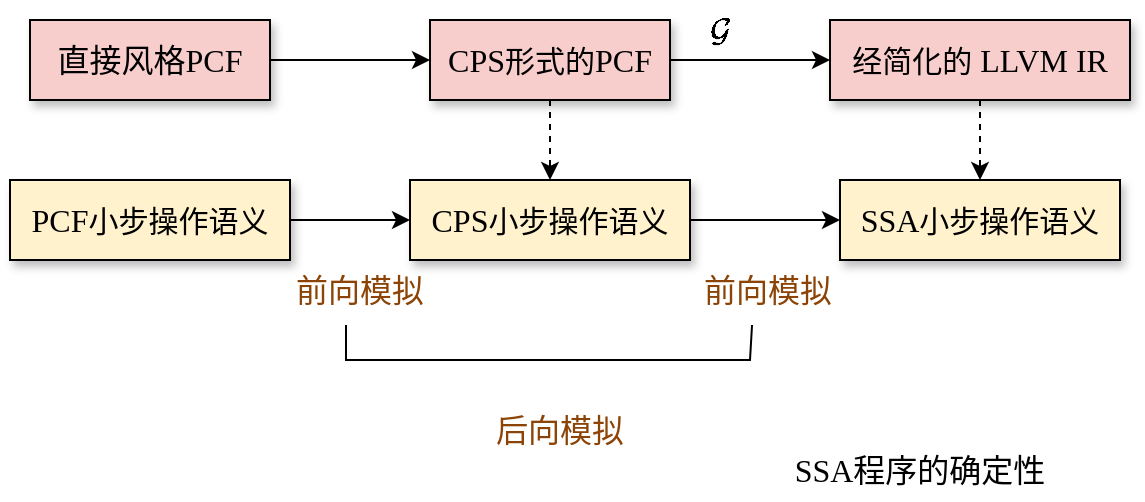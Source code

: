 <mxfile version="24.0.1" type="github">
  <diagram name="第 1 页" id="f0LWtHU86MRIjgofhs3M">
    <mxGraphModel dx="954" dy="606" grid="1" gridSize="10" guides="1" tooltips="1" connect="1" arrows="1" fold="1" page="1" pageScale="1" pageWidth="827" pageHeight="1169" math="1" shadow="0">
      <root>
        <mxCell id="0" />
        <mxCell id="1" parent="0" />
        <mxCell id="rINGqpwpdT1GQZHoOndp-1" value="" style="edgeStyle=orthogonalEdgeStyle;rounded=0;orthogonalLoop=1;jettySize=auto;html=1;fillColor=#f8cecc;strokeColor=#000000;" parent="1" source="rINGqpwpdT1GQZHoOndp-2" target="rINGqpwpdT1GQZHoOndp-3" edge="1">
          <mxGeometry relative="1" as="geometry" />
        </mxCell>
        <mxCell id="rINGqpwpdT1GQZHoOndp-20" value="" style="edgeStyle=orthogonalEdgeStyle;rounded=0;orthogonalLoop=1;jettySize=auto;html=1;dashed=1;" parent="1" source="rINGqpwpdT1GQZHoOndp-2" target="rINGqpwpdT1GQZHoOndp-19" edge="1">
          <mxGeometry relative="1" as="geometry" />
        </mxCell>
        <mxCell id="rINGqpwpdT1GQZHoOndp-2" value="&lt;span style=&quot;color: rgb(0, 0, 0); font-family: &amp;quot;Times New Roman&amp;quot;; font-size: 16px; font-style: normal; font-variant-ligatures: normal; font-variant-caps: normal; font-weight: 400; letter-spacing: normal; orphans: 2; text-align: center; text-indent: 0px; text-transform: none; widows: 2; word-spacing: 0px; -webkit-text-stroke-width: 0px; text-decoration-thickness: initial; text-decoration-style: initial; text-decoration-color: initial; float: none; display: inline !important;&quot;&gt;CPS&lt;/span&gt;&lt;span style=&quot;color: rgb(0, 0, 0); font-family: &amp;quot;Times New Roman&amp;quot;; font-style: normal; font-variant-ligatures: normal; font-variant-caps: normal; font-weight: 400; letter-spacing: normal; orphans: 2; text-align: center; text-indent: 0px; text-transform: none; widows: 2; word-spacing: 0px; -webkit-text-stroke-width: 0px; text-decoration-thickness: initial; text-decoration-style: initial; text-decoration-color: initial; float: none; display: inline !important;&quot;&gt;&lt;font style=&quot;font-size: 15px;&quot;&gt;形式的&lt;/font&gt;&lt;/span&gt;&lt;span style=&quot;color: rgb(0, 0, 0); font-family: &amp;quot;Times New Roman&amp;quot;; font-size: 16px; font-style: normal; font-variant-ligatures: normal; font-variant-caps: normal; font-weight: 400; letter-spacing: normal; orphans: 2; text-align: center; text-indent: 0px; text-transform: none; widows: 2; word-spacing: 0px; -webkit-text-stroke-width: 0px; text-decoration-thickness: initial; text-decoration-style: initial; text-decoration-color: initial; float: none; display: inline !important;&quot;&gt;PCF&lt;/span&gt;" style="rounded=0;whiteSpace=wrap;html=1;shadow=1;fillColor=#f8cecc;strokeColor=#000000;labelBackgroundColor=none;" parent="1" vertex="1">
          <mxGeometry x="280" y="220" width="120" height="40" as="geometry" />
        </mxCell>
        <mxCell id="rINGqpwpdT1GQZHoOndp-22" value="" style="edgeStyle=orthogonalEdgeStyle;rounded=0;orthogonalLoop=1;jettySize=auto;html=1;dashed=1;" parent="1" source="rINGqpwpdT1GQZHoOndp-3" target="rINGqpwpdT1GQZHoOndp-21" edge="1">
          <mxGeometry relative="1" as="geometry" />
        </mxCell>
        <mxCell id="rINGqpwpdT1GQZHoOndp-3" value="&lt;font face=&quot;Times New Roman&quot;&gt;&lt;font style=&quot;font-size: 15px;&quot;&gt;经简化的&lt;/font&gt;&lt;span style=&quot;font-size: 16px;&quot;&gt; LLVM IR&lt;/span&gt;&lt;/font&gt;" style="rounded=0;whiteSpace=wrap;html=1;shadow=1;fillColor=#f8cecc;strokeColor=#000000;labelBackgroundColor=none;" parent="1" vertex="1">
          <mxGeometry x="480" y="220" width="150" height="40" as="geometry" />
        </mxCell>
        <mxCell id="rINGqpwpdT1GQZHoOndp-4" value="&lt;font style=&quot;font-size: 16px;&quot; face=&quot;Times New Roman&quot;&gt;$$\mathcal{G}$$&lt;/font&gt;" style="text;html=1;strokeColor=none;fillColor=none;align=center;verticalAlign=middle;whiteSpace=wrap;rounded=0;fontColor=default;" parent="1" vertex="1">
          <mxGeometry x="390" y="210" width="70" height="30" as="geometry" />
        </mxCell>
        <mxCell id="rINGqpwpdT1GQZHoOndp-23" value="" style="edgeStyle=orthogonalEdgeStyle;rounded=0;orthogonalLoop=1;jettySize=auto;html=1;" parent="1" source="rINGqpwpdT1GQZHoOndp-19" target="rINGqpwpdT1GQZHoOndp-21" edge="1">
          <mxGeometry relative="1" as="geometry" />
        </mxCell>
        <mxCell id="rINGqpwpdT1GQZHoOndp-19" value="&lt;span style=&quot;color: rgb(0, 0, 0); font-family: &amp;quot;Times New Roman&amp;quot;; font-size: 16px; font-style: normal; font-variant-ligatures: normal; font-variant-caps: normal; font-weight: 400; letter-spacing: normal; orphans: 2; text-align: center; text-indent: 0px; text-transform: none; widows: 2; word-spacing: 0px; -webkit-text-stroke-width: 0px; text-decoration-thickness: initial; text-decoration-style: initial; text-decoration-color: initial; float: none; display: inline !important;&quot;&gt;CPS&lt;/span&gt;&lt;span style=&quot;color: rgb(0, 0, 0); font-family: &amp;quot;Times New Roman&amp;quot;; font-style: normal; font-variant-ligatures: normal; font-variant-caps: normal; font-weight: 400; letter-spacing: normal; orphans: 2; text-align: center; text-indent: 0px; text-transform: none; widows: 2; word-spacing: 0px; -webkit-text-stroke-width: 0px; text-decoration-thickness: initial; text-decoration-style: initial; text-decoration-color: initial; float: none; display: inline !important; font-size: 15px;&quot;&gt;小步操作语义&lt;/span&gt;" style="rounded=0;whiteSpace=wrap;html=1;shadow=1;fillColor=#fff2cc;strokeColor=#000000;labelBackgroundColor=none;" parent="1" vertex="1">
          <mxGeometry x="270" y="300" width="140" height="40" as="geometry" />
        </mxCell>
        <mxCell id="rINGqpwpdT1GQZHoOndp-21" value="&lt;span style=&quot;color: rgb(0, 0, 0); font-family: &amp;quot;Times New Roman&amp;quot;; font-style: normal; font-variant-ligatures: normal; font-variant-caps: normal; font-weight: 400; letter-spacing: normal; orphans: 2; text-align: center; text-indent: 0px; text-transform: none; widows: 2; word-spacing: 0px; -webkit-text-stroke-width: 0px; text-decoration-thickness: initial; text-decoration-style: initial; text-decoration-color: initial; float: none; display: inline !important; font-size: 16px;&quot;&gt;SSA&lt;/span&gt;&lt;span style=&quot;color: rgb(0, 0, 0); font-family: &amp;quot;Times New Roman&amp;quot;; font-style: normal; font-variant-ligatures: normal; font-variant-caps: normal; font-weight: 400; letter-spacing: normal; orphans: 2; text-align: center; text-indent: 0px; text-transform: none; widows: 2; word-spacing: 0px; -webkit-text-stroke-width: 0px; text-decoration-thickness: initial; text-decoration-style: initial; text-decoration-color: initial; float: none; display: inline !important; font-size: 15px;&quot;&gt;小步操作语义&lt;/span&gt;" style="rounded=0;whiteSpace=wrap;html=1;shadow=1;fillColor=#fff2cc;strokeColor=#000000;labelBackgroundColor=none;" parent="1" vertex="1">
          <mxGeometry x="485" y="300" width="140" height="40" as="geometry" />
        </mxCell>
        <mxCell id="rINGqpwpdT1GQZHoOndp-24" value="&lt;font style=&quot;font-size: 16px;&quot; face=&quot;Times New Roman&quot;&gt;前向模拟&lt;/font&gt;" style="text;html=1;strokeColor=none;fillColor=none;align=center;verticalAlign=middle;whiteSpace=wrap;rounded=0;fontColor=#8C4406;" parent="1" vertex="1">
          <mxGeometry x="414" y="340" width="70" height="30" as="geometry" />
        </mxCell>
        <mxCell id="rINGqpwpdT1GQZHoOndp-27" value="&lt;font style=&quot;font-size: 16px;&quot; face=&quot;Times New Roman&quot;&gt;后向模拟&lt;/font&gt;" style="text;html=1;strokeColor=none;fillColor=none;align=center;verticalAlign=middle;whiteSpace=wrap;rounded=0;fontColor=#8C4406;" parent="1" vertex="1">
          <mxGeometry x="310" y="410" width="70" height="30" as="geometry" />
        </mxCell>
        <mxCell id="rINGqpwpdT1GQZHoOndp-29" value="&lt;font style=&quot;font-size: 16px;&quot; face=&quot;Times New Roman&quot;&gt;SSA程序的确定性&lt;/font&gt;" style="text;html=1;strokeColor=none;fillColor=none;align=center;verticalAlign=middle;whiteSpace=wrap;rounded=0;fontColor=#000000;" parent="1" vertex="1">
          <mxGeometry x="460" y="430" width="130" height="30" as="geometry" />
        </mxCell>
        <mxCell id="BMw0JAOPDoFm1I2oVR71-2" value="" style="edgeStyle=orthogonalEdgeStyle;rounded=0;orthogonalLoop=1;jettySize=auto;html=1;" edge="1" parent="1" source="BMw0JAOPDoFm1I2oVR71-1" target="rINGqpwpdT1GQZHoOndp-2">
          <mxGeometry relative="1" as="geometry" />
        </mxCell>
        <mxCell id="BMw0JAOPDoFm1I2oVR71-1" value="&lt;span style=&quot;color: rgb(0, 0, 0); font-family: &amp;quot;Times New Roman&amp;quot;; font-size: 16px; font-style: normal; font-variant-ligatures: normal; font-variant-caps: normal; font-weight: 400; letter-spacing: normal; orphans: 2; text-align: center; text-indent: 0px; text-transform: none; widows: 2; word-spacing: 0px; -webkit-text-stroke-width: 0px; text-decoration-thickness: initial; text-decoration-style: initial; text-decoration-color: initial; float: none; display: inline !important;&quot;&gt;直接风格PCF&lt;/span&gt;" style="rounded=0;whiteSpace=wrap;html=1;shadow=1;fillColor=#f8cecc;strokeColor=#000000;labelBackgroundColor=none;" vertex="1" parent="1">
          <mxGeometry x="80" y="220" width="120" height="40" as="geometry" />
        </mxCell>
        <mxCell id="BMw0JAOPDoFm1I2oVR71-4" value="" style="edgeStyle=orthogonalEdgeStyle;rounded=0;orthogonalLoop=1;jettySize=auto;html=1;" edge="1" parent="1" source="BMw0JAOPDoFm1I2oVR71-3" target="rINGqpwpdT1GQZHoOndp-19">
          <mxGeometry relative="1" as="geometry" />
        </mxCell>
        <mxCell id="BMw0JAOPDoFm1I2oVR71-3" value="&lt;span style=&quot;color: rgb(0, 0, 0); font-family: &amp;quot;Times New Roman&amp;quot;; font-style: normal; font-variant-ligatures: normal; font-variant-caps: normal; font-weight: 400; letter-spacing: normal; orphans: 2; text-align: center; text-indent: 0px; text-transform: none; widows: 2; word-spacing: 0px; -webkit-text-stroke-width: 0px; text-decoration-thickness: initial; text-decoration-style: initial; text-decoration-color: initial; float: none; display: inline !important; font-size: 16px;&quot;&gt;PCF&lt;/span&gt;&lt;span style=&quot;color: rgb(0, 0, 0); font-family: &amp;quot;Times New Roman&amp;quot;; font-style: normal; font-variant-ligatures: normal; font-variant-caps: normal; font-weight: 400; letter-spacing: normal; orphans: 2; text-align: center; text-indent: 0px; text-transform: none; widows: 2; word-spacing: 0px; -webkit-text-stroke-width: 0px; text-decoration-thickness: initial; text-decoration-style: initial; text-decoration-color: initial; float: none; display: inline !important; font-size: 15px;&quot;&gt;小步操作语义&lt;/span&gt;" style="rounded=0;whiteSpace=wrap;html=1;shadow=1;fillColor=#fff2cc;strokeColor=#000000;labelBackgroundColor=none;" vertex="1" parent="1">
          <mxGeometry x="70" y="300" width="140" height="40" as="geometry" />
        </mxCell>
        <mxCell id="BMw0JAOPDoFm1I2oVR71-5" value="&lt;font style=&quot;font-size: 16px;&quot; face=&quot;Times New Roman&quot;&gt;前向模拟&lt;/font&gt;" style="text;html=1;strokeColor=none;fillColor=none;align=center;verticalAlign=middle;whiteSpace=wrap;rounded=0;fontColor=#8C4406;" vertex="1" parent="1">
          <mxGeometry x="210" y="340" width="70" height="30" as="geometry" />
        </mxCell>
        <mxCell id="BMw0JAOPDoFm1I2oVR71-8" value="" style="endArrow=none;html=1;rounded=0;exitX=0.4;exitY=1.083;exitDx=0;exitDy=0;exitPerimeter=0;entryX=0.386;entryY=1.083;entryDx=0;entryDy=0;entryPerimeter=0;" edge="1" parent="1" source="BMw0JAOPDoFm1I2oVR71-5" target="rINGqpwpdT1GQZHoOndp-24">
          <mxGeometry width="50" height="50" relative="1" as="geometry">
            <mxPoint x="390" y="380" as="sourcePoint" />
            <mxPoint x="440" y="330" as="targetPoint" />
            <Array as="points">
              <mxPoint x="238" y="390" />
              <mxPoint x="440" y="390" />
            </Array>
          </mxGeometry>
        </mxCell>
      </root>
    </mxGraphModel>
  </diagram>
</mxfile>
